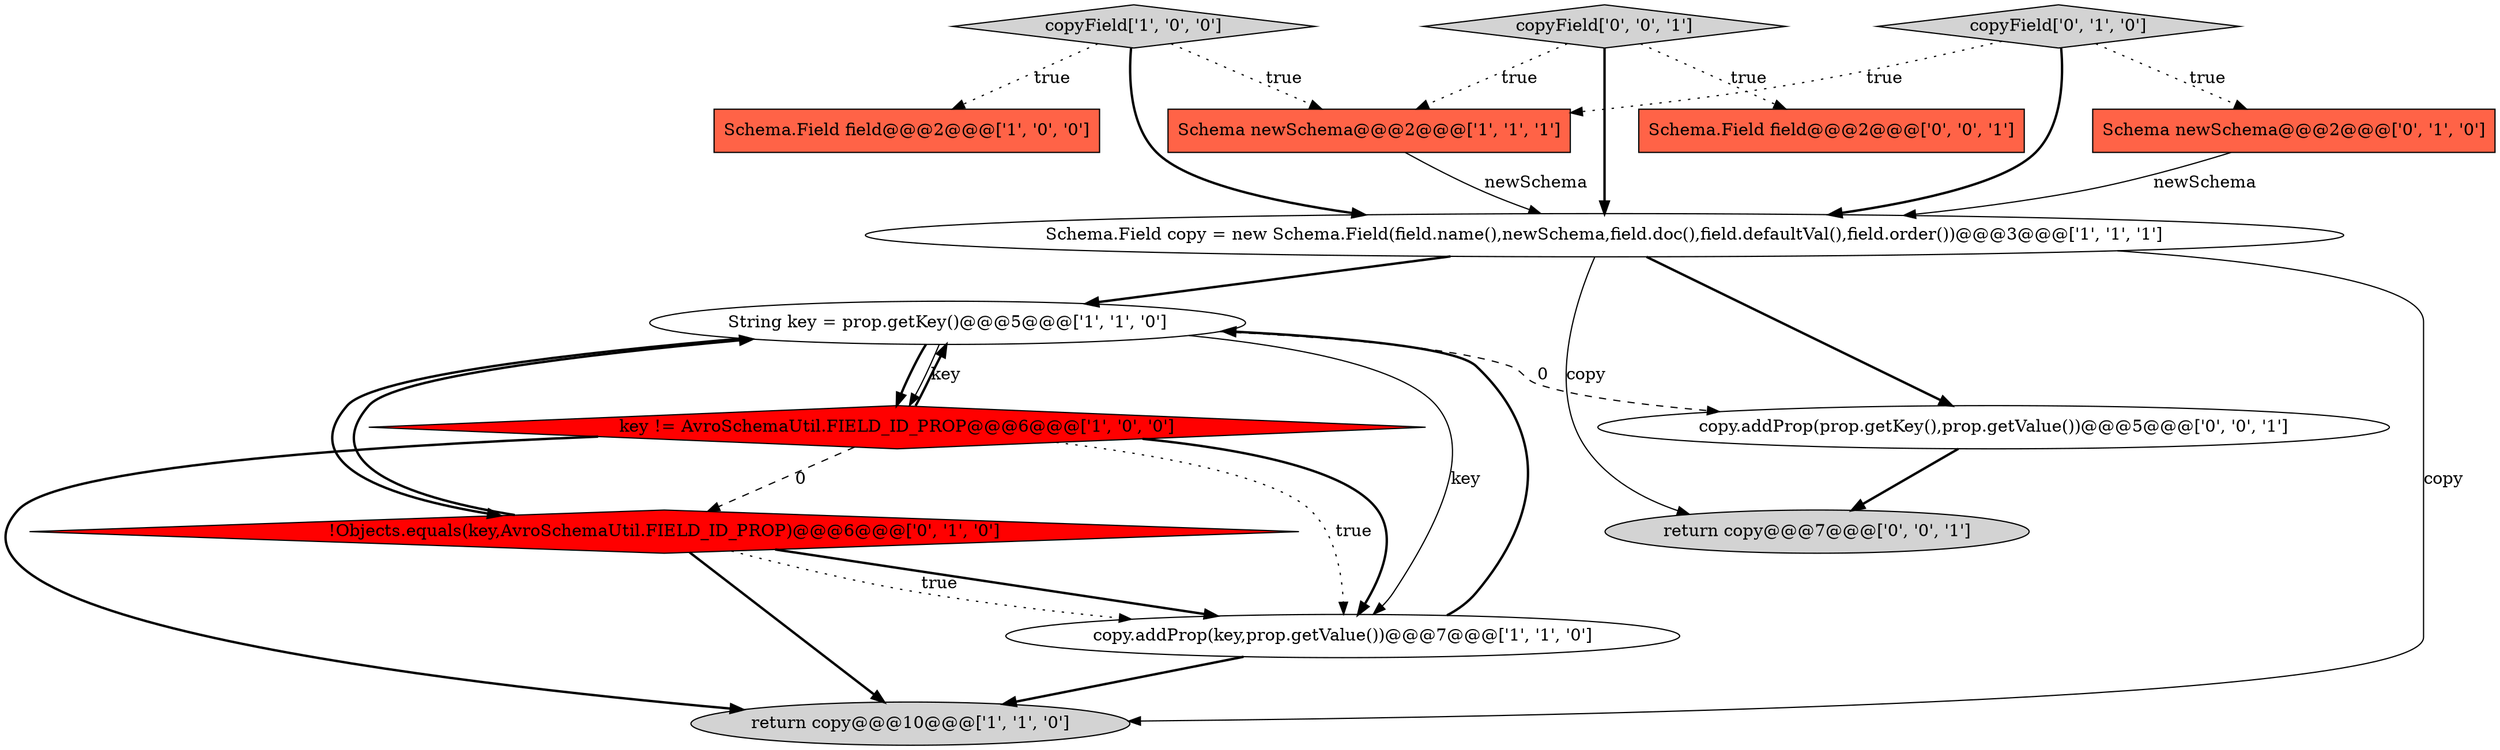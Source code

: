 digraph {
5 [style = filled, label = "String key = prop.getKey()@@@5@@@['1', '1', '0']", fillcolor = white, shape = ellipse image = "AAA0AAABBB1BBB"];
3 [style = filled, label = "return copy@@@10@@@['1', '1', '0']", fillcolor = lightgray, shape = ellipse image = "AAA0AAABBB1BBB"];
6 [style = filled, label = "copy.addProp(key,prop.getValue())@@@7@@@['1', '1', '0']", fillcolor = white, shape = ellipse image = "AAA0AAABBB1BBB"];
2 [style = filled, label = "copyField['1', '0', '0']", fillcolor = lightgray, shape = diamond image = "AAA0AAABBB1BBB"];
14 [style = filled, label = "return copy@@@7@@@['0', '0', '1']", fillcolor = lightgray, shape = ellipse image = "AAA0AAABBB3BBB"];
1 [style = filled, label = "Schema.Field field@@@2@@@['1', '0', '0']", fillcolor = tomato, shape = box image = "AAA0AAABBB1BBB"];
12 [style = filled, label = "copyField['0', '0', '1']", fillcolor = lightgray, shape = diamond image = "AAA0AAABBB3BBB"];
7 [style = filled, label = "Schema newSchema@@@2@@@['1', '1', '1']", fillcolor = tomato, shape = box image = "AAA0AAABBB1BBB"];
11 [style = filled, label = "Schema.Field field@@@2@@@['0', '0', '1']", fillcolor = tomato, shape = box image = "AAA0AAABBB3BBB"];
10 [style = filled, label = "copyField['0', '1', '0']", fillcolor = lightgray, shape = diamond image = "AAA0AAABBB2BBB"];
13 [style = filled, label = "copy.addProp(prop.getKey(),prop.getValue())@@@5@@@['0', '0', '1']", fillcolor = white, shape = ellipse image = "AAA0AAABBB3BBB"];
0 [style = filled, label = "Schema.Field copy = new Schema.Field(field.name(),newSchema,field.doc(),field.defaultVal(),field.order())@@@3@@@['1', '1', '1']", fillcolor = white, shape = ellipse image = "AAA0AAABBB1BBB"];
8 [style = filled, label = "!Objects.equals(key,AvroSchemaUtil.FIELD_ID_PROP)@@@6@@@['0', '1', '0']", fillcolor = red, shape = diamond image = "AAA1AAABBB2BBB"];
9 [style = filled, label = "Schema newSchema@@@2@@@['0', '1', '0']", fillcolor = tomato, shape = box image = "AAA0AAABBB2BBB"];
4 [style = filled, label = "key != AvroSchemaUtil.FIELD_ID_PROP@@@6@@@['1', '0', '0']", fillcolor = red, shape = diamond image = "AAA1AAABBB1BBB"];
4->6 [style = dotted, label="true"];
5->13 [style = dashed, label="0"];
5->4 [style = solid, label="key"];
6->3 [style = bold, label=""];
4->3 [style = bold, label=""];
5->8 [style = bold, label=""];
7->0 [style = solid, label="newSchema"];
0->13 [style = bold, label=""];
9->0 [style = solid, label="newSchema"];
4->6 [style = bold, label=""];
8->3 [style = bold, label=""];
0->3 [style = solid, label="copy"];
8->6 [style = bold, label=""];
10->9 [style = dotted, label="true"];
12->0 [style = bold, label=""];
12->11 [style = dotted, label="true"];
6->5 [style = bold, label=""];
2->0 [style = bold, label=""];
8->6 [style = dotted, label="true"];
8->5 [style = bold, label=""];
2->1 [style = dotted, label="true"];
2->7 [style = dotted, label="true"];
10->0 [style = bold, label=""];
5->4 [style = bold, label=""];
4->8 [style = dashed, label="0"];
0->14 [style = solid, label="copy"];
12->7 [style = dotted, label="true"];
4->5 [style = bold, label=""];
13->14 [style = bold, label=""];
10->7 [style = dotted, label="true"];
0->5 [style = bold, label=""];
5->6 [style = solid, label="key"];
}
